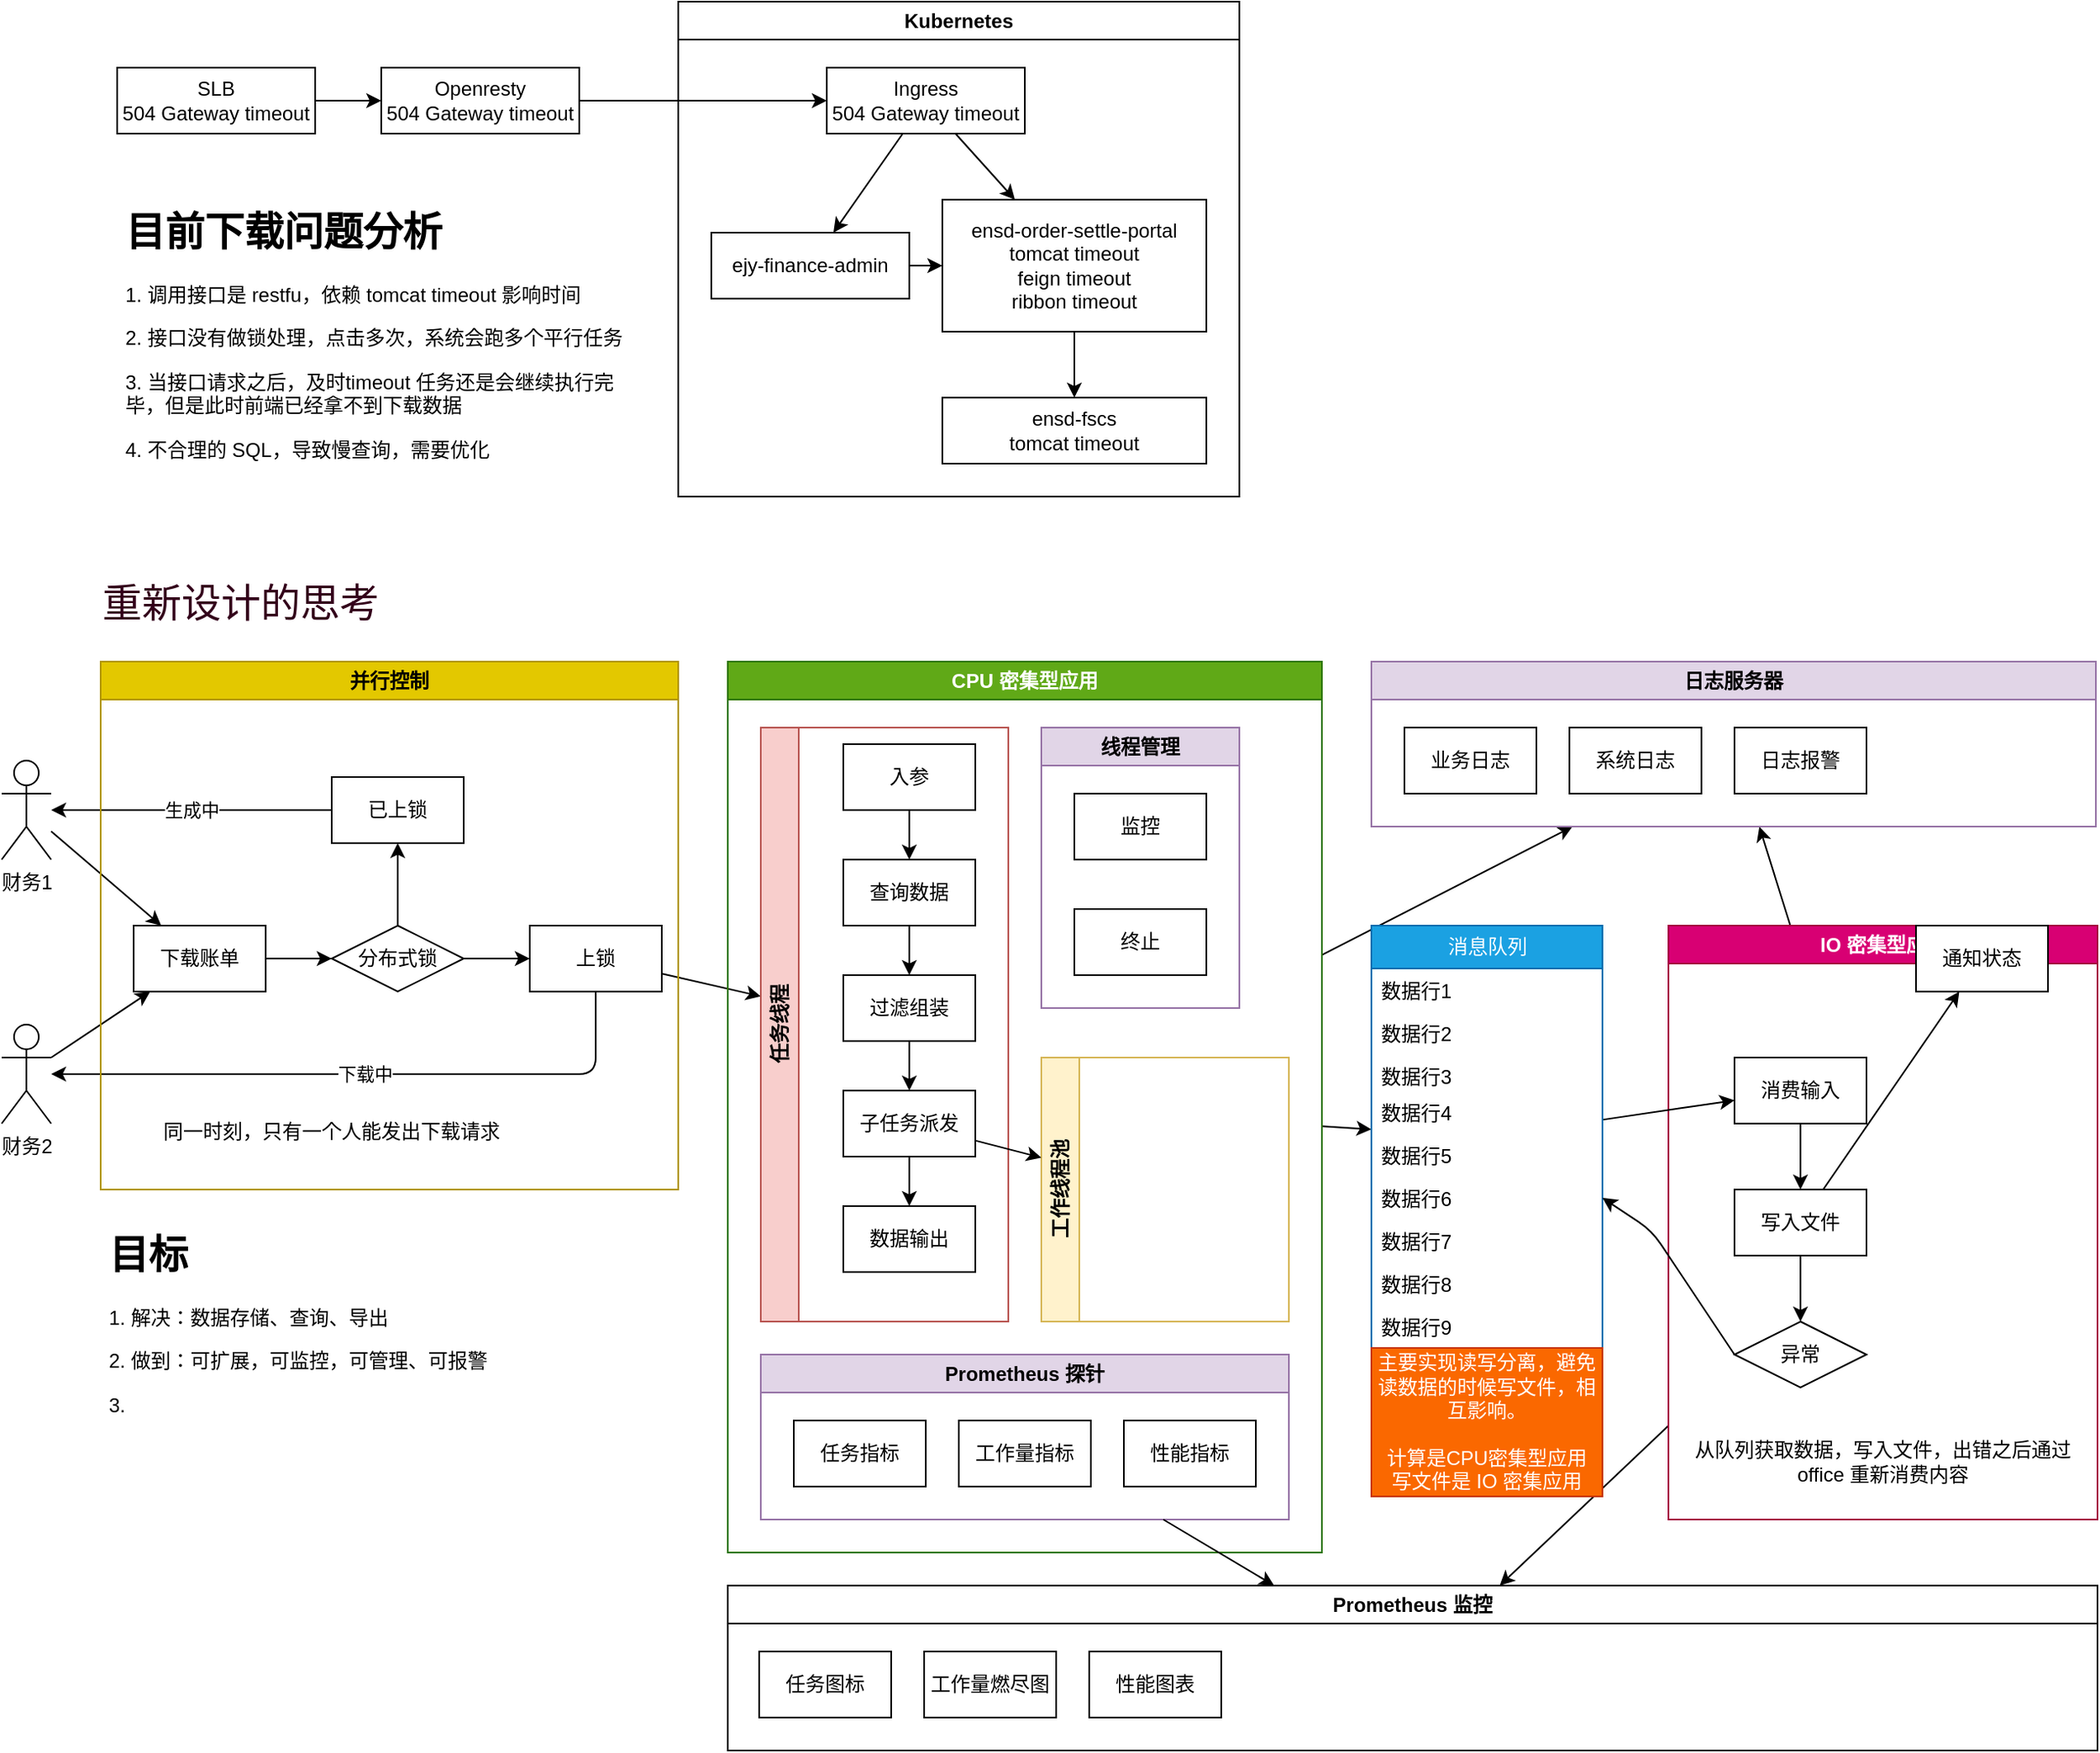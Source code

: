 <mxfile>
    <diagram id="1fG80GXAm4OQzgW508-l" name="第 1 页">
        <mxGraphModel dx="922" dy="730" grid="1" gridSize="10" guides="1" tooltips="1" connect="1" arrows="1" fold="1" page="1" pageScale="1" pageWidth="827" pageHeight="1169" math="0" shadow="0">
            <root>
                <mxCell id="0"/>
                <mxCell id="1" parent="0"/>
                <mxCell id="20" style="edgeStyle=none;html=1;" parent="1" source="2" target="19" edge="1">
                    <mxGeometry relative="1" as="geometry"/>
                </mxCell>
                <mxCell id="2" value="财务1" style="shape=umlActor;verticalLabelPosition=bottom;verticalAlign=top;html=1;outlineConnect=0;" parent="1" vertex="1">
                    <mxGeometry x="50" y="540" width="30" height="60" as="geometry"/>
                </mxCell>
                <mxCell id="21" style="edgeStyle=none;html=1;" parent="1" source="3" target="19" edge="1">
                    <mxGeometry relative="1" as="geometry"/>
                </mxCell>
                <mxCell id="3" value="财务2" style="shape=umlActor;verticalLabelPosition=bottom;verticalAlign=top;html=1;outlineConnect=0;" parent="1" vertex="1">
                    <mxGeometry x="50" y="700" width="30" height="60" as="geometry"/>
                </mxCell>
                <mxCell id="6" value="" style="edgeStyle=none;html=1;" parent="1" source="4" target="5" edge="1">
                    <mxGeometry relative="1" as="geometry"/>
                </mxCell>
                <mxCell id="4" value="SLB &lt;br&gt;504 Gateway timeout" style="rounded=0;whiteSpace=wrap;html=1;" parent="1" vertex="1">
                    <mxGeometry x="120" y="120" width="120" height="40" as="geometry"/>
                </mxCell>
                <mxCell id="8" style="edgeStyle=none;html=1;" parent="1" source="5" target="7" edge="1">
                    <mxGeometry relative="1" as="geometry"/>
                </mxCell>
                <mxCell id="5" value="Openresty&lt;br&gt;504 Gateway timeout" style="rounded=0;whiteSpace=wrap;html=1;" parent="1" vertex="1">
                    <mxGeometry x="280" y="120" width="120" height="40" as="geometry"/>
                </mxCell>
                <mxCell id="9" value="Kubernetes" style="swimlane;whiteSpace=wrap;html=1;" parent="1" vertex="1">
                    <mxGeometry x="460" y="80" width="340" height="300" as="geometry"/>
                </mxCell>
                <mxCell id="11" value="" style="edgeStyle=none;html=1;" parent="9" source="7" target="10" edge="1">
                    <mxGeometry relative="1" as="geometry"/>
                </mxCell>
                <mxCell id="15" style="edgeStyle=none;html=1;" parent="9" source="7" target="12" edge="1">
                    <mxGeometry relative="1" as="geometry"/>
                </mxCell>
                <mxCell id="7" value="Ingress&lt;br&gt;504 Gateway timeout" style="rounded=0;whiteSpace=wrap;html=1;" parent="9" vertex="1">
                    <mxGeometry x="90" y="40" width="120" height="40" as="geometry"/>
                </mxCell>
                <mxCell id="13" style="edgeStyle=none;html=1;" parent="9" source="10" target="12" edge="1">
                    <mxGeometry relative="1" as="geometry"/>
                </mxCell>
                <mxCell id="10" value="ejy-finance-admin" style="rounded=0;whiteSpace=wrap;html=1;" parent="9" vertex="1">
                    <mxGeometry x="20" y="140" width="120" height="40" as="geometry"/>
                </mxCell>
                <mxCell id="17" style="edgeStyle=none;html=1;" parent="9" source="12" target="16" edge="1">
                    <mxGeometry relative="1" as="geometry"/>
                </mxCell>
                <mxCell id="12" value="ensd-order-settle-portal&lt;br&gt;tomcat timeout&lt;br&gt;feign timeout&lt;br&gt;ribbon timeout" style="rounded=0;whiteSpace=wrap;html=1;" parent="9" vertex="1">
                    <mxGeometry x="160" y="120" width="160" height="80" as="geometry"/>
                </mxCell>
                <mxCell id="16" value="ensd-fscs&lt;br&gt;tomcat timeout" style="rounded=0;whiteSpace=wrap;html=1;" parent="9" vertex="1">
                    <mxGeometry x="160" y="240" width="160" height="40" as="geometry"/>
                </mxCell>
                <mxCell id="18" value="&lt;h1&gt;目前下载问题分析&lt;/h1&gt;&lt;p&gt;1. 调用接口是 restfu，依赖 tomcat timeout 影响时间&lt;/p&gt;&lt;p&gt;2. 接口没有做锁处理，点击多次，系统会跑多个平行任务&lt;/p&gt;&lt;p&gt;3. 当接口请求之后，及时timeout 任务还是会继续执行完毕，但是此时前端已经拿不到下载数据&lt;/p&gt;&lt;p&gt;4. 不合理的 SQL，导致慢查询，需要优化&lt;/p&gt;" style="text;html=1;strokeColor=none;fillColor=none;spacing=5;spacingTop=-20;whiteSpace=wrap;overflow=hidden;rounded=0;" parent="1" vertex="1">
                    <mxGeometry x="120" y="200" width="310" height="200" as="geometry"/>
                </mxCell>
                <mxCell id="23" value="" style="edgeStyle=none;html=1;" parent="1" source="19" target="22" edge="1">
                    <mxGeometry relative="1" as="geometry"/>
                </mxCell>
                <mxCell id="19" value="下载账单" style="rounded=0;whiteSpace=wrap;html=1;" parent="1" vertex="1">
                    <mxGeometry x="130" y="640" width="80" height="40" as="geometry"/>
                </mxCell>
                <mxCell id="25" style="edgeStyle=none;html=1;" parent="1" source="22" target="24" edge="1">
                    <mxGeometry relative="1" as="geometry"/>
                </mxCell>
                <mxCell id="28" style="edgeStyle=none;html=1;entryX=0;entryY=0.5;entryDx=0;entryDy=0;" parent="1" source="22" target="27" edge="1">
                    <mxGeometry relative="1" as="geometry"/>
                </mxCell>
                <mxCell id="22" value="分布式锁" style="rhombus;whiteSpace=wrap;html=1;rounded=0;" parent="1" vertex="1">
                    <mxGeometry x="250" y="640" width="80" height="40" as="geometry"/>
                </mxCell>
                <mxCell id="26" value="生成中" style="edgeStyle=none;html=1;" parent="1" source="24" target="2" edge="1">
                    <mxGeometry relative="1" as="geometry"/>
                </mxCell>
                <mxCell id="24" value="已上锁" style="whiteSpace=wrap;html=1;rounded=0;" parent="1" vertex="1">
                    <mxGeometry x="250" y="550" width="80" height="40" as="geometry"/>
                </mxCell>
                <mxCell id="29" value="下载中" style="edgeStyle=none;html=1;" parent="1" source="27" target="3" edge="1">
                    <mxGeometry relative="1" as="geometry">
                        <Array as="points">
                            <mxPoint x="410" y="730"/>
                        </Array>
                    </mxGeometry>
                </mxCell>
                <mxCell id="32" style="edgeStyle=none;html=1;" parent="1" source="27" target="69" edge="1">
                    <mxGeometry relative="1" as="geometry"/>
                </mxCell>
                <mxCell id="27" value="上锁" style="whiteSpace=wrap;html=1;rounded=0;" parent="1" vertex="1">
                    <mxGeometry x="370" y="640" width="80" height="40" as="geometry"/>
                </mxCell>
                <mxCell id="77" style="edgeStyle=none;html=1;" parent="1" source="30" target="47" edge="1">
                    <mxGeometry relative="1" as="geometry"/>
                </mxCell>
                <mxCell id="103" style="edgeStyle=none;html=1;" edge="1" parent="1" source="30" target="99">
                    <mxGeometry relative="1" as="geometry"/>
                </mxCell>
                <mxCell id="30" value="CPU 密集型应用" style="swimlane;whiteSpace=wrap;html=1;fillColor=#60a917;fontColor=#ffffff;strokeColor=#2D7600;" parent="1" vertex="1">
                    <mxGeometry x="490" y="480" width="360" height="540" as="geometry"/>
                </mxCell>
                <mxCell id="69" value="任务线程" style="swimlane;horizontal=0;whiteSpace=wrap;html=1;fillColor=#f8cecc;strokeColor=#b85450;" parent="30" vertex="1">
                    <mxGeometry x="20" y="40" width="150" height="360" as="geometry"/>
                </mxCell>
                <mxCell id="31" value="入参" style="whiteSpace=wrap;html=1;rounded=0;" parent="69" vertex="1">
                    <mxGeometry x="50" y="10" width="80" height="40" as="geometry"/>
                </mxCell>
                <mxCell id="33" value="查询数据" style="whiteSpace=wrap;html=1;rounded=0;" parent="69" vertex="1">
                    <mxGeometry x="50" y="80" width="80" height="40" as="geometry"/>
                </mxCell>
                <mxCell id="34" value="" style="edgeStyle=none;html=1;" parent="69" source="31" target="33" edge="1">
                    <mxGeometry relative="1" as="geometry"/>
                </mxCell>
                <mxCell id="35" value="过滤组装" style="whiteSpace=wrap;html=1;rounded=0;" parent="69" vertex="1">
                    <mxGeometry x="50" y="150" width="80" height="40" as="geometry"/>
                </mxCell>
                <mxCell id="36" value="" style="edgeStyle=none;html=1;" parent="69" source="33" target="35" edge="1">
                    <mxGeometry relative="1" as="geometry"/>
                </mxCell>
                <mxCell id="73" style="edgeStyle=none;html=1;entryX=0.5;entryY=0;entryDx=0;entryDy=0;" parent="69" source="37" target="72" edge="1">
                    <mxGeometry relative="1" as="geometry"/>
                </mxCell>
                <mxCell id="37" value="子任务派发" style="whiteSpace=wrap;html=1;rounded=0;" parent="69" vertex="1">
                    <mxGeometry x="50" y="220" width="80" height="40" as="geometry"/>
                </mxCell>
                <mxCell id="38" value="" style="edgeStyle=none;html=1;" parent="69" source="35" target="37" edge="1">
                    <mxGeometry relative="1" as="geometry"/>
                </mxCell>
                <mxCell id="72" value="数据输出" style="whiteSpace=wrap;html=1;rounded=0;" parent="69" vertex="1">
                    <mxGeometry x="50" y="290" width="80" height="40" as="geometry"/>
                </mxCell>
                <mxCell id="71" value="工作线程池" style="swimlane;horizontal=0;whiteSpace=wrap;html=1;fillColor=#fff2cc;strokeColor=#d6b656;" parent="30" vertex="1">
                    <mxGeometry x="190" y="240" width="150" height="160" as="geometry"/>
                </mxCell>
                <mxCell id="51" style="edgeStyle=none;html=1;" parent="30" source="37" target="71" edge="1">
                    <mxGeometry relative="1" as="geometry"/>
                </mxCell>
                <mxCell id="74" value="线程管理" style="swimlane;whiteSpace=wrap;html=1;fillColor=#e1d5e7;strokeColor=#9673a6;" parent="30" vertex="1">
                    <mxGeometry x="190" y="40" width="120" height="170" as="geometry"/>
                </mxCell>
                <mxCell id="75" value="监控" style="whiteSpace=wrap;html=1;rounded=0;" parent="74" vertex="1">
                    <mxGeometry x="20" y="40" width="80" height="40" as="geometry"/>
                </mxCell>
                <mxCell id="76" value="终止" style="whiteSpace=wrap;html=1;rounded=0;" parent="74" vertex="1">
                    <mxGeometry x="20" y="110" width="80" height="40" as="geometry"/>
                </mxCell>
                <mxCell id="79" value="Prometheus 探针" style="swimlane;whiteSpace=wrap;html=1;fillColor=#e1d5e7;strokeColor=#9673a6;" parent="30" vertex="1">
                    <mxGeometry x="20" y="420" width="320" height="100" as="geometry"/>
                </mxCell>
                <mxCell id="90" value="任务指标" style="whiteSpace=wrap;html=1;rounded=0;" parent="79" vertex="1">
                    <mxGeometry x="20" y="40" width="80" height="40" as="geometry"/>
                </mxCell>
                <mxCell id="91" value="工作量指标" style="whiteSpace=wrap;html=1;rounded=0;" parent="79" vertex="1">
                    <mxGeometry x="120" y="40" width="80" height="40" as="geometry"/>
                </mxCell>
                <mxCell id="92" value="性能指标" style="whiteSpace=wrap;html=1;rounded=0;" parent="79" vertex="1">
                    <mxGeometry x="220" y="40" width="80" height="40" as="geometry"/>
                </mxCell>
                <mxCell id="94" style="edgeStyle=none;html=1;" parent="1" source="39" target="78" edge="1">
                    <mxGeometry relative="1" as="geometry"/>
                </mxCell>
                <mxCell id="104" style="edgeStyle=none;html=1;" edge="1" parent="1" source="39" target="99">
                    <mxGeometry relative="1" as="geometry"/>
                </mxCell>
                <mxCell id="39" value="IO 密集型应用" style="swimlane;whiteSpace=wrap;html=1;fillColor=#d80073;fontColor=#ffffff;strokeColor=#A50040;" parent="1" vertex="1">
                    <mxGeometry x="1060" y="640" width="260" height="360" as="geometry"/>
                </mxCell>
                <mxCell id="40" value="" style="edgeStyle=none;html=1;" parent="39" source="41" target="43" edge="1">
                    <mxGeometry relative="1" as="geometry"/>
                </mxCell>
                <mxCell id="41" value="消费输入" style="whiteSpace=wrap;html=1;rounded=0;" parent="39" vertex="1">
                    <mxGeometry x="40" y="80" width="80" height="40" as="geometry"/>
                </mxCell>
                <mxCell id="60" style="edgeStyle=none;html=1;" parent="39" source="43" target="59" edge="1">
                    <mxGeometry relative="1" as="geometry"/>
                </mxCell>
                <mxCell id="43" value="写入文件" style="whiteSpace=wrap;html=1;rounded=0;" parent="39" vertex="1">
                    <mxGeometry x="40" y="160" width="80" height="40" as="geometry"/>
                </mxCell>
                <mxCell id="59" value="异常" style="rhombus;whiteSpace=wrap;html=1;rounded=0;" parent="39" vertex="1">
                    <mxGeometry x="40" y="240" width="80" height="40" as="geometry"/>
                </mxCell>
                <mxCell id="66" value="从队列获取数据，写入文件，出错之后通过office&amp;nbsp;&lt;span style=&quot;border-color: var(--border-color);&quot;&gt;重新消费内容&lt;/span&gt;" style="text;html=1;strokeColor=none;fillColor=none;align=center;verticalAlign=middle;whiteSpace=wrap;rounded=0;" parent="39" vertex="1">
                    <mxGeometry y="310" width="260" height="30" as="geometry"/>
                </mxCell>
                <mxCell id="58" style="edgeStyle=none;html=1;" parent="1" source="47" target="41" edge="1">
                    <mxGeometry relative="1" as="geometry"/>
                </mxCell>
                <mxCell id="47" value="消息队列" style="swimlane;fontStyle=0;childLayout=stackLayout;horizontal=1;startSize=26;fillColor=#1ba1e2;horizontalStack=0;resizeParent=1;resizeParentMax=0;resizeLast=0;collapsible=1;marginBottom=0;html=1;fontColor=#ffffff;strokeColor=#006EAF;" parent="1" vertex="1">
                    <mxGeometry x="880" y="640" width="140" height="256" as="geometry"/>
                </mxCell>
                <mxCell id="48" value="数据行1" style="text;strokeColor=none;fillColor=none;align=left;verticalAlign=top;spacingLeft=4;spacingRight=4;overflow=hidden;rotatable=0;points=[[0,0.5],[1,0.5]];portConstraint=eastwest;whiteSpace=wrap;html=1;" parent="47" vertex="1">
                    <mxGeometry y="26" width="140" height="26" as="geometry"/>
                </mxCell>
                <mxCell id="49" value="数据行2" style="text;strokeColor=none;fillColor=none;align=left;verticalAlign=top;spacingLeft=4;spacingRight=4;overflow=hidden;rotatable=0;points=[[0,0.5],[1,0.5]];portConstraint=eastwest;whiteSpace=wrap;html=1;" parent="47" vertex="1">
                    <mxGeometry y="52" width="140" height="26" as="geometry"/>
                </mxCell>
                <mxCell id="52" value="数据行3" style="text;strokeColor=none;fillColor=none;align=left;verticalAlign=top;spacingLeft=4;spacingRight=4;overflow=hidden;rotatable=0;points=[[0,0.5],[1,0.5]];portConstraint=eastwest;whiteSpace=wrap;html=1;" parent="47" vertex="1">
                    <mxGeometry y="78" width="140" height="22" as="geometry"/>
                </mxCell>
                <mxCell id="55" value="数据行4" style="text;strokeColor=none;fillColor=none;align=left;verticalAlign=top;spacingLeft=4;spacingRight=4;overflow=hidden;rotatable=0;points=[[0,0.5],[1,0.5]];portConstraint=eastwest;whiteSpace=wrap;html=1;" parent="47" vertex="1">
                    <mxGeometry y="100" width="140" height="26" as="geometry"/>
                </mxCell>
                <mxCell id="56" value="数据行5" style="text;strokeColor=none;fillColor=none;align=left;verticalAlign=top;spacingLeft=4;spacingRight=4;overflow=hidden;rotatable=0;points=[[0,0.5],[1,0.5]];portConstraint=eastwest;whiteSpace=wrap;html=1;" parent="47" vertex="1">
                    <mxGeometry y="126" width="140" height="26" as="geometry"/>
                </mxCell>
                <mxCell id="57" value="数据行6" style="text;strokeColor=none;fillColor=none;align=left;verticalAlign=top;spacingLeft=4;spacingRight=4;overflow=hidden;rotatable=0;points=[[0,0.5],[1,0.5]];portConstraint=eastwest;whiteSpace=wrap;html=1;" parent="47" vertex="1">
                    <mxGeometry y="152" width="140" height="26" as="geometry"/>
                </mxCell>
                <mxCell id="54" value="数据行7" style="text;strokeColor=none;fillColor=none;align=left;verticalAlign=top;spacingLeft=4;spacingRight=4;overflow=hidden;rotatable=0;points=[[0,0.5],[1,0.5]];portConstraint=eastwest;whiteSpace=wrap;html=1;" parent="47" vertex="1">
                    <mxGeometry y="178" width="140" height="26" as="geometry"/>
                </mxCell>
                <mxCell id="53" value="数据行8" style="text;strokeColor=none;fillColor=none;align=left;verticalAlign=top;spacingLeft=4;spacingRight=4;overflow=hidden;rotatable=0;points=[[0,0.5],[1,0.5]];portConstraint=eastwest;whiteSpace=wrap;html=1;" parent="47" vertex="1">
                    <mxGeometry y="204" width="140" height="26" as="geometry"/>
                </mxCell>
                <mxCell id="50" value="数据行9" style="text;strokeColor=none;fillColor=none;align=left;verticalAlign=top;spacingLeft=4;spacingRight=4;overflow=hidden;rotatable=0;points=[[0,0.5],[1,0.5]];portConstraint=eastwest;whiteSpace=wrap;html=1;" parent="47" vertex="1">
                    <mxGeometry y="230" width="140" height="26" as="geometry"/>
                </mxCell>
                <mxCell id="45" value="通知状态" style="whiteSpace=wrap;html=1;rounded=0;" parent="1" vertex="1">
                    <mxGeometry x="1210" y="640" width="80" height="40" as="geometry"/>
                </mxCell>
                <mxCell id="42" value="" style="edgeStyle=none;html=1;" parent="1" source="43" target="45" edge="1">
                    <mxGeometry relative="1" as="geometry"/>
                </mxCell>
                <mxCell id="62" style="edgeStyle=none;html=1;exitX=0;exitY=0.5;exitDx=0;exitDy=0;entryX=1;entryY=0.5;entryDx=0;entryDy=0;" parent="1" source="59" target="57" edge="1">
                    <mxGeometry relative="1" as="geometry">
                        <mxPoint x="1110" y="770" as="sourcePoint"/>
                        <mxPoint x="1030" y="709" as="targetPoint"/>
                        <Array as="points">
                            <mxPoint x="1050" y="825"/>
                        </Array>
                    </mxGeometry>
                </mxCell>
                <mxCell id="63" value="同一时刻，只有一个人能发出下载请求" style="text;html=1;strokeColor=none;fillColor=none;align=center;verticalAlign=middle;whiteSpace=wrap;rounded=0;" parent="1" vertex="1">
                    <mxGeometry x="130" y="750" width="240" height="30" as="geometry"/>
                </mxCell>
                <mxCell id="64" value="主要实现读写分离，避免读数据的时候写文件，相互影响。&lt;br&gt;&lt;br&gt;计算是CPU密集型应用&lt;br&gt;写文件是 IO 密集应用" style="text;html=1;strokeColor=#C73500;fillColor=#fa6800;align=center;verticalAlign=middle;whiteSpace=wrap;rounded=0;fontColor=#FFFFFF;" parent="1" vertex="1">
                    <mxGeometry x="880" y="896" width="140" height="90" as="geometry"/>
                </mxCell>
                <mxCell id="67" value="并行控制" style="swimlane;whiteSpace=wrap;html=1;fillColor=#e3c800;fontColor=#000000;strokeColor=#B09500;" parent="1" vertex="1">
                    <mxGeometry x="110" y="480" width="350" height="320" as="geometry"/>
                </mxCell>
                <mxCell id="68" value="重新设计的思考" style="text;html=1;strokeColor=none;fillColor=none;align=center;verticalAlign=middle;whiteSpace=wrap;rounded=0;fontColor=#33001A;fontSize=24;" parent="1" vertex="1">
                    <mxGeometry x="110" y="430" width="170" height="30" as="geometry"/>
                </mxCell>
                <mxCell id="78" value="Prometheus 监控" style="swimlane;whiteSpace=wrap;html=1;" parent="1" vertex="1">
                    <mxGeometry x="490" y="1040" width="830" height="100" as="geometry"/>
                </mxCell>
                <mxCell id="95" value="任务图标" style="whiteSpace=wrap;html=1;rounded=0;" parent="78" vertex="1">
                    <mxGeometry x="19" y="40" width="80" height="40" as="geometry"/>
                </mxCell>
                <mxCell id="96" value="工作量燃尽图" style="whiteSpace=wrap;html=1;rounded=0;" parent="78" vertex="1">
                    <mxGeometry x="119" y="40" width="80" height="40" as="geometry"/>
                </mxCell>
                <mxCell id="97" value="性能图表" style="whiteSpace=wrap;html=1;rounded=0;" parent="78" vertex="1">
                    <mxGeometry x="219" y="40" width="80" height="40" as="geometry"/>
                </mxCell>
                <mxCell id="93" style="edgeStyle=none;html=1;" parent="1" source="79" target="78" edge="1">
                    <mxGeometry relative="1" as="geometry"/>
                </mxCell>
                <mxCell id="98" value="&lt;h1&gt;目标&lt;/h1&gt;&lt;p&gt;1. 解决：数据存储、查询、导出&lt;/p&gt;&lt;p&gt;2. 做到：可扩展，可监控，可管理、可报警&lt;/p&gt;&lt;p&gt;3.&amp;nbsp;&lt;/p&gt;" style="text;html=1;strokeColor=none;fillColor=none;spacing=5;spacingTop=-20;whiteSpace=wrap;overflow=hidden;rounded=0;" parent="1" vertex="1">
                    <mxGeometry x="110" y="820" width="310" height="200" as="geometry"/>
                </mxCell>
                <mxCell id="99" value="日志服务器" style="swimlane;whiteSpace=wrap;html=1;fillColor=#e1d5e7;strokeColor=#9673a6;" vertex="1" parent="1">
                    <mxGeometry x="880" y="480" width="439" height="100" as="geometry"/>
                </mxCell>
                <mxCell id="100" value="业务日志" style="whiteSpace=wrap;html=1;rounded=0;" vertex="1" parent="99">
                    <mxGeometry x="20" y="40" width="80" height="40" as="geometry"/>
                </mxCell>
                <mxCell id="101" value="系统日志" style="whiteSpace=wrap;html=1;rounded=0;" vertex="1" parent="99">
                    <mxGeometry x="120" y="40" width="80" height="40" as="geometry"/>
                </mxCell>
                <mxCell id="102" value="日志报警" style="whiteSpace=wrap;html=1;rounded=0;" vertex="1" parent="99">
                    <mxGeometry x="220" y="40" width="80" height="40" as="geometry"/>
                </mxCell>
            </root>
        </mxGraphModel>
    </diagram>
</mxfile>